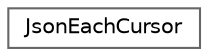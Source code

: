 digraph "Gráfico de Hierarquia de Classes"
{
 // LATEX_PDF_SIZE
  bgcolor="transparent";
  edge [fontname=Helvetica,fontsize=10,labelfontname=Helvetica,labelfontsize=10];
  node [fontname=Helvetica,fontsize=10,shape=box,height=0.2,width=0.4];
  rankdir="LR";
  Node0 [id="Node000000",label="JsonEachCursor",height=0.2,width=0.4,color="grey40", fillcolor="white", style="filled",URL="$structJsonEachCursor.html",tooltip=" "];
}
